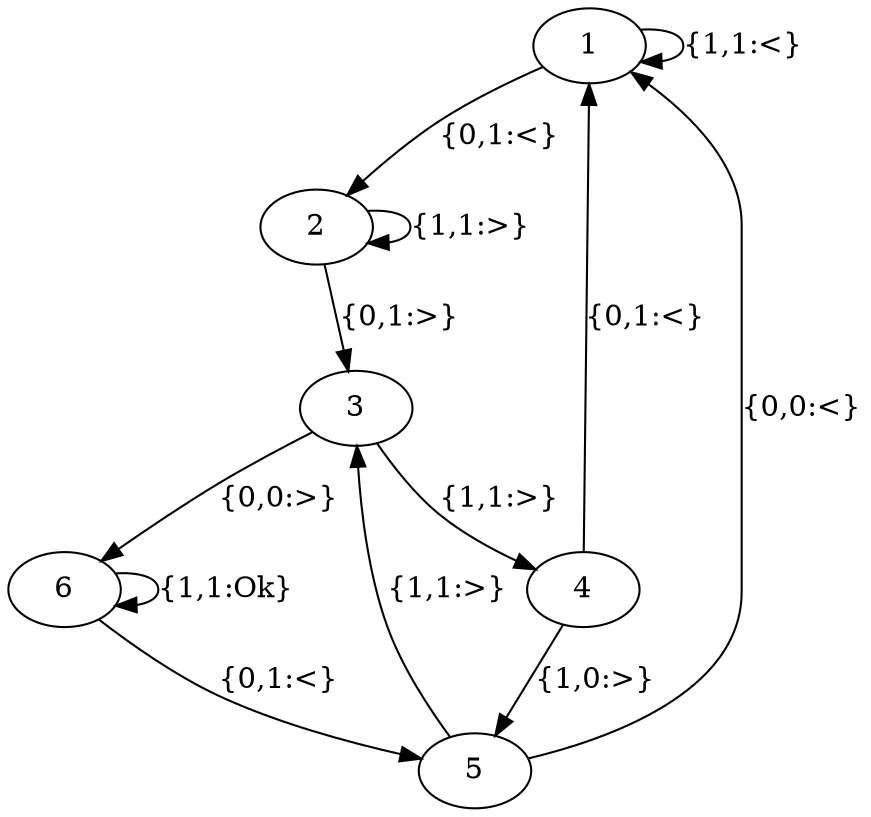 digraph machine {
    S1 [label="1"]
    S2 [label="2"]
    S3 [label="3"]
    S4 [label="4"]
    S5 [label="5"]
    S6 [label="6"]
    S1->S2 [label="{0,1:<}"]
    S2->S3 [label="{0,1:>}"]
    S3->S6 [label="{0,0:>}"]
    S4->S1 [label="{0,1:<}"]
    S5->S1 [label="{0,0:<}"]
    S6->S5 [label="{0,1:<}"]
    S1->S1 [label="{1,1:<}"]
    S2->S2 [label="{1,1:>}"]
    S3->S4 [label="{1,1:>}"]
    S4->S5 [label="{1,0:>}"]
    S5->S3 [label="{1,1:>}"]
    S6->S6 [label="{1,1:Ok}"]
}
